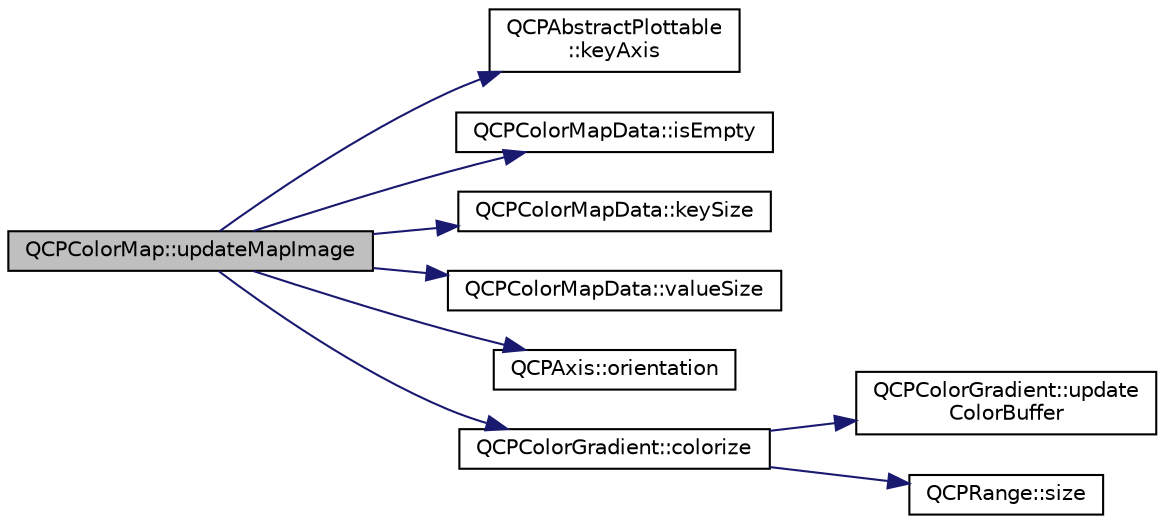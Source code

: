 digraph "QCPColorMap::updateMapImage"
{
  edge [fontname="Helvetica",fontsize="10",labelfontname="Helvetica",labelfontsize="10"];
  node [fontname="Helvetica",fontsize="10",shape=record];
  rankdir="LR";
  Node1 [label="QCPColorMap::updateMapImage",height=0.2,width=0.4,color="black", fillcolor="grey75", style="filled", fontcolor="black"];
  Node1 -> Node2 [color="midnightblue",fontsize="10",style="solid",fontname="Helvetica"];
  Node2 [label="QCPAbstractPlottable\l::keyAxis",height=0.2,width=0.4,color="black", fillcolor="white", style="filled",URL="$class_q_c_p_abstract_plottable.html#a72c7a09c22963f2c943f07112b311103"];
  Node1 -> Node3 [color="midnightblue",fontsize="10",style="solid",fontname="Helvetica"];
  Node3 [label="QCPColorMapData::isEmpty",height=0.2,width=0.4,color="black", fillcolor="white", style="filled",URL="$class_q_c_p_color_map_data.html#a986009324aee1fc5f696db46bd03dde5"];
  Node1 -> Node4 [color="midnightblue",fontsize="10",style="solid",fontname="Helvetica"];
  Node4 [label="QCPColorMapData::keySize",height=0.2,width=0.4,color="black", fillcolor="white", style="filled",URL="$class_q_c_p_color_map_data.html#aa8d7811686fdfea964947715210c4af8"];
  Node1 -> Node5 [color="midnightblue",fontsize="10",style="solid",fontname="Helvetica"];
  Node5 [label="QCPColorMapData::valueSize",height=0.2,width=0.4,color="black", fillcolor="white", style="filled",URL="$class_q_c_p_color_map_data.html#ab880be6bc587f34e8d22fe77ef6b57e9"];
  Node1 -> Node6 [color="midnightblue",fontsize="10",style="solid",fontname="Helvetica"];
  Node6 [label="QCPAxis::orientation",height=0.2,width=0.4,color="black", fillcolor="white", style="filled",URL="$class_q_c_p_axis.html#a57483f2f60145ddc9e63f3af53959265"];
  Node1 -> Node7 [color="midnightblue",fontsize="10",style="solid",fontname="Helvetica"];
  Node7 [label="QCPColorGradient::colorize",height=0.2,width=0.4,color="black", fillcolor="white", style="filled",URL="$class_q_c_p_color_gradient.html#aaf423ceb943e177b0ed2c48c811d83dc"];
  Node7 -> Node8 [color="midnightblue",fontsize="10",style="solid",fontname="Helvetica"];
  Node8 [label="QCPColorGradient::update\lColorBuffer",height=0.2,width=0.4,color="black", fillcolor="white", style="filled",URL="$class_q_c_p_color_gradient.html#a353f15ab3ab586eebf1f6b58c3e2707b"];
  Node7 -> Node9 [color="midnightblue",fontsize="10",style="solid",fontname="Helvetica"];
  Node9 [label="QCPRange::size",height=0.2,width=0.4,color="black", fillcolor="white", style="filled",URL="$class_q_c_p_range.html#afa57c13049b965edb6fd1c00ac56338a"];
}

